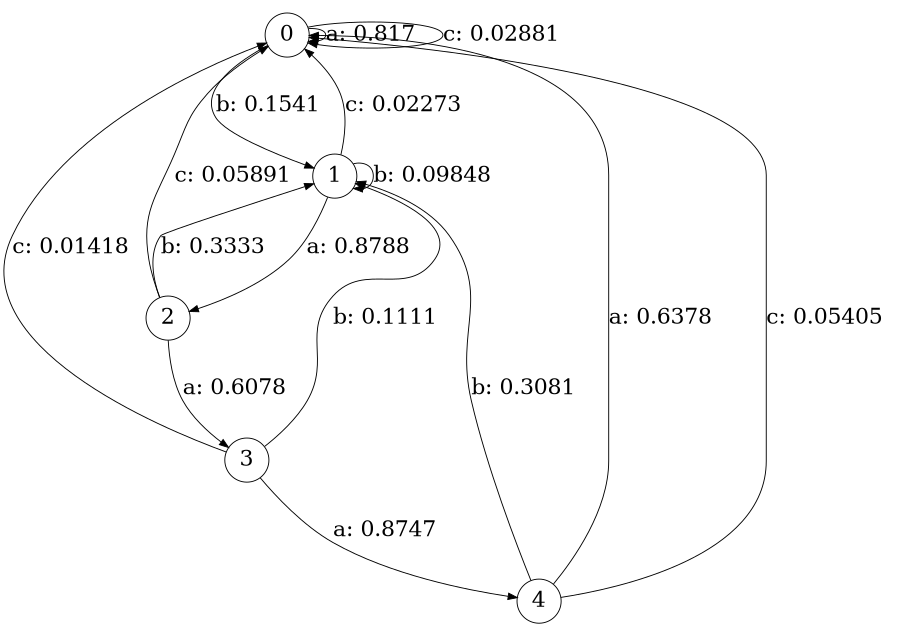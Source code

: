 digraph "d2-050nw-t0-cen-SML" {
size = "6,8.5";
ratio = "fill";
node [shape = circle];
node [fontsize = 24];
edge [fontsize = 24];
0 -> 0 [label = "a: 0.817    "];
0 -> 1 [label = "b: 0.1541   "];
0 -> 0 [label = "c: 0.02881  "];
1 -> 2 [label = "a: 0.8788   "];
1 -> 1 [label = "b: 0.09848  "];
1 -> 0 [label = "c: 0.02273  "];
2 -> 3 [label = "a: 0.6078   "];
2 -> 1 [label = "b: 0.3333   "];
2 -> 0 [label = "c: 0.05891  "];
3 -> 4 [label = "a: 0.8747   "];
3 -> 1 [label = "b: 0.1111   "];
3 -> 0 [label = "c: 0.01418  "];
4 -> 0 [label = "a: 0.6378   "];
4 -> 1 [label = "b: 0.3081   "];
4 -> 0 [label = "c: 0.05405  "];
}